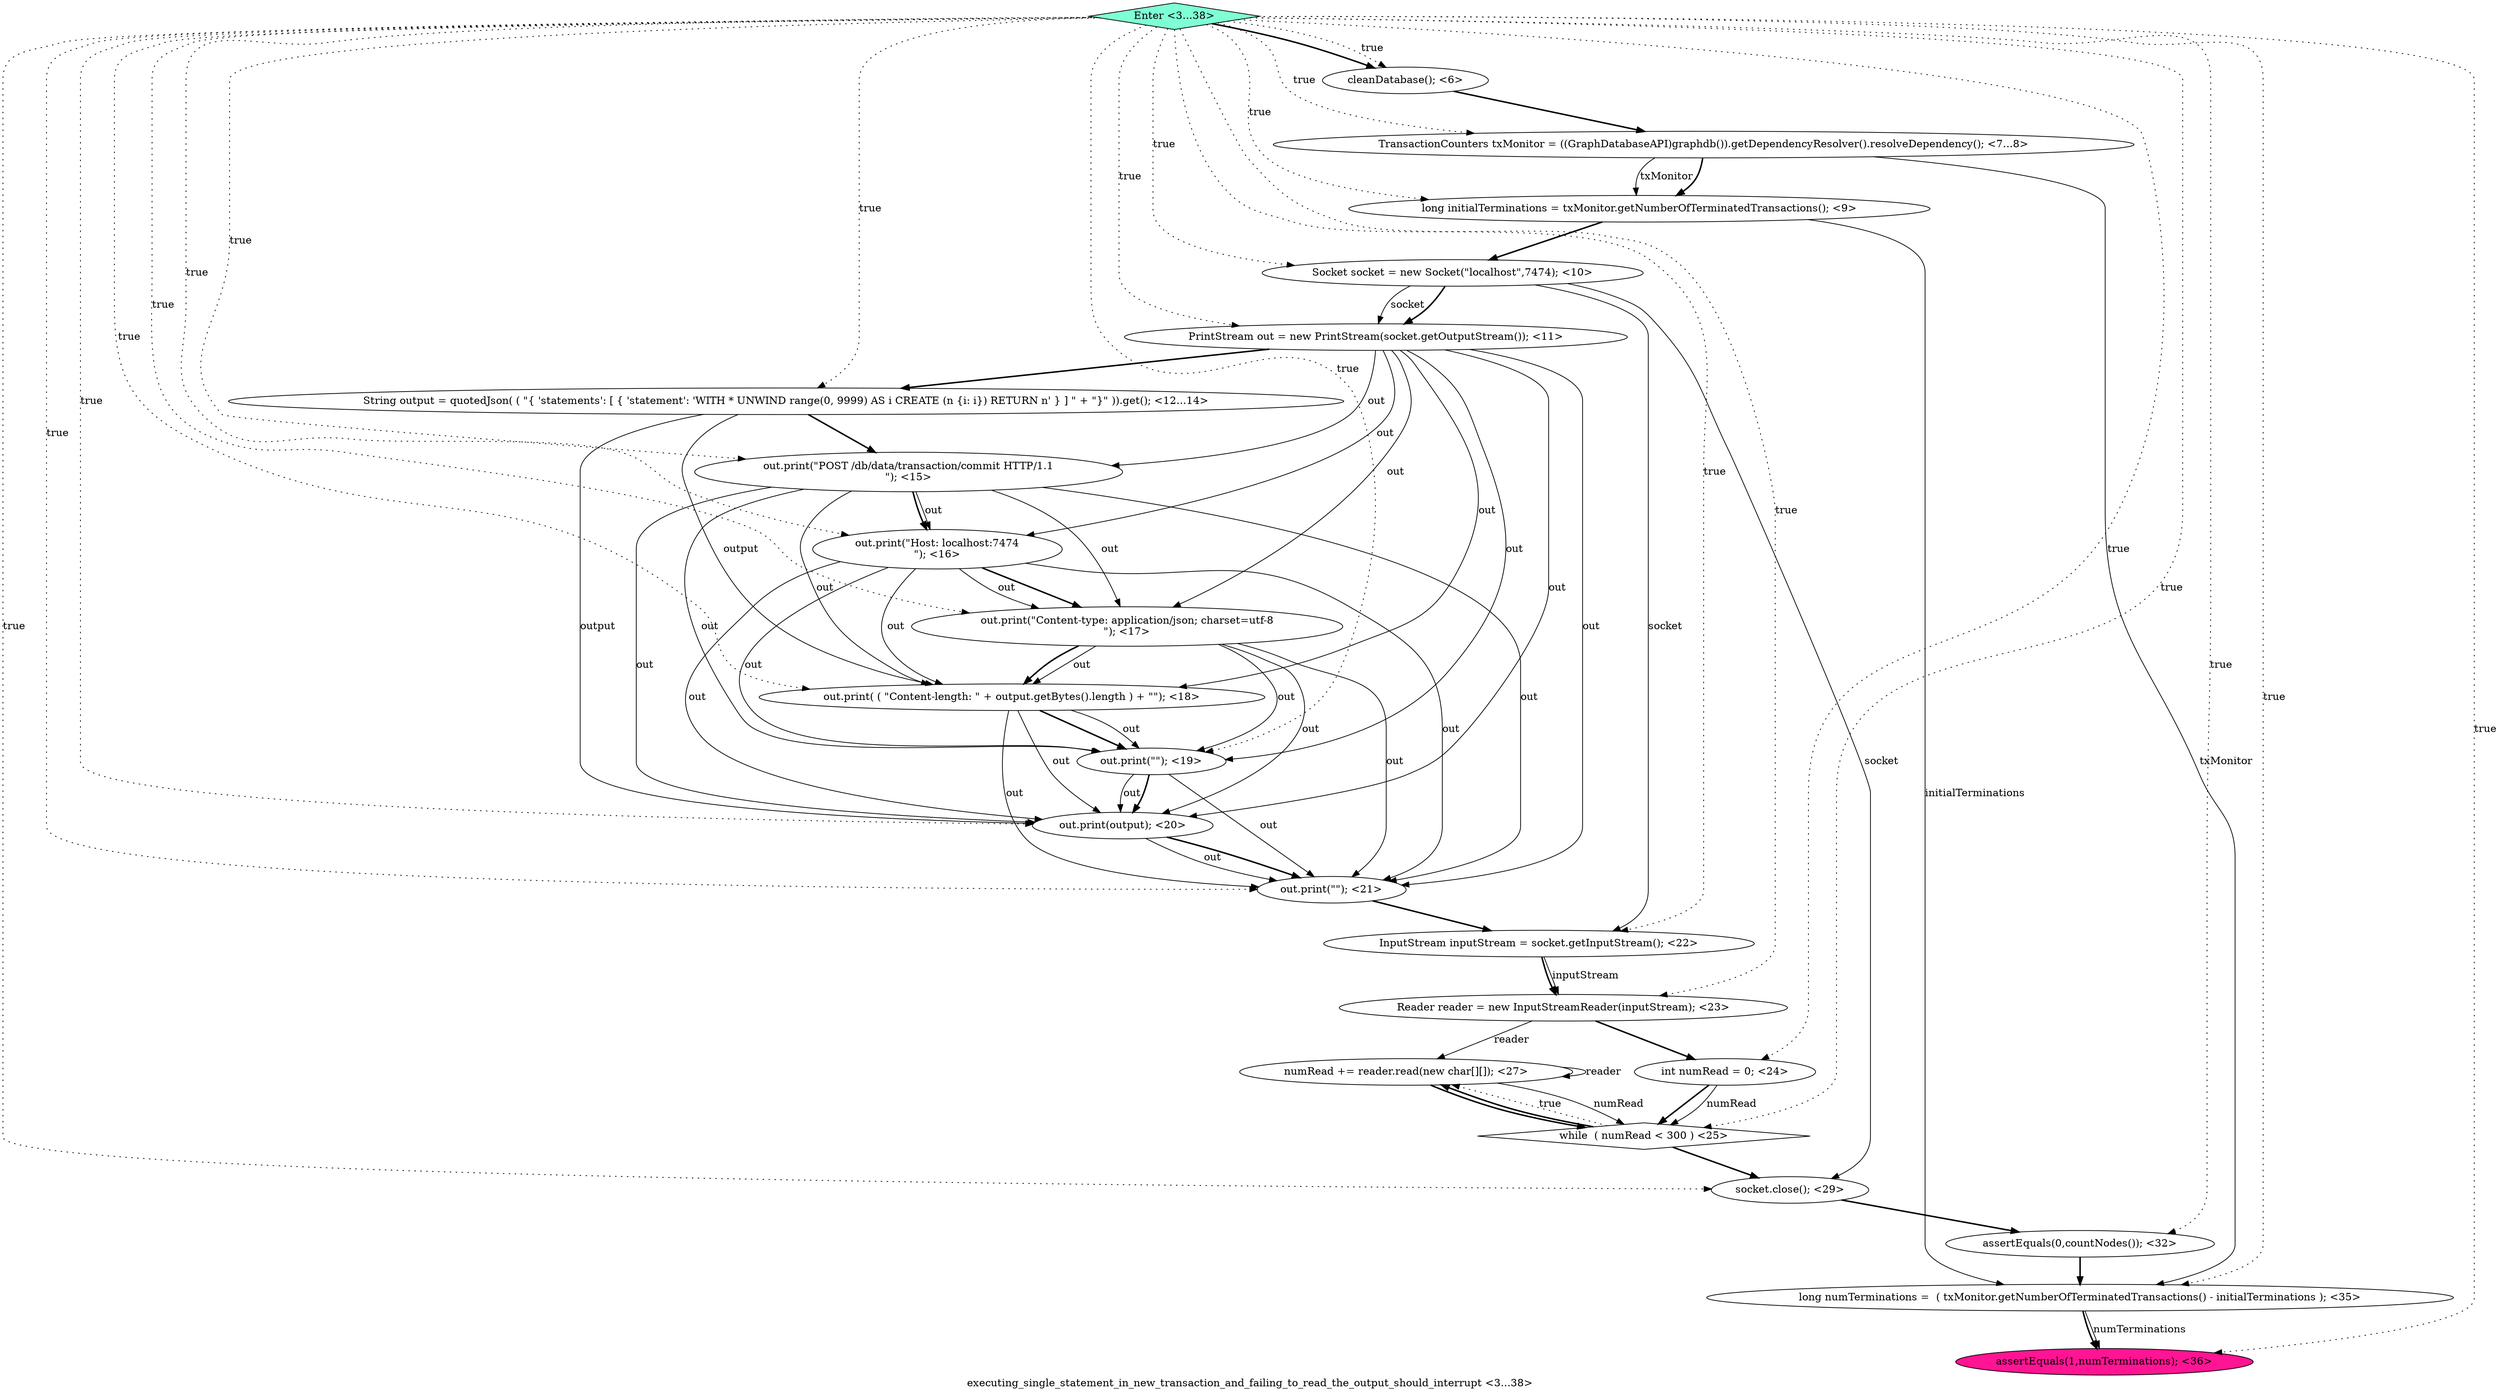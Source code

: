 digraph PDG {
label = "executing_single_statement_in_new_transaction_and_failing_to_read_the_output_should_interrupt <3...38>";
0.17 [style = filled, label = "numRead += reader.read(new char[][]); <27>", fillcolor = white, shape = ellipse];
0.3 [style = filled, label = "Socket socket = new Socket(\"localhost\",7474); <10>", fillcolor = white, shape = ellipse];
0.9 [style = filled, label = "out.print( ( \"Content-length: \" + output.getBytes().length ) + \"
\"); <18>", fillcolor = white, shape = ellipse];
0.18 [style = filled, label = "socket.close(); <29>", fillcolor = white, shape = ellipse];
0.1 [style = filled, label = "TransactionCounters txMonitor = ((GraphDatabaseAPI)graphdb()).getDependencyResolver().resolveDependency(); <7...8>", fillcolor = white, shape = ellipse];
0.7 [style = filled, label = "out.print(\"Host: localhost:7474
\"); <16>", fillcolor = white, shape = ellipse];
0.15 [style = filled, label = "int numRead = 0; <24>", fillcolor = white, shape = ellipse];
0.16 [style = filled, label = "while  ( numRead < 300 ) <25>", fillcolor = white, shape = diamond];
0.4 [style = filled, label = "PrintStream out = new PrintStream(socket.getOutputStream()); <11>", fillcolor = white, shape = ellipse];
0.12 [style = filled, label = "out.print(\"
\"); <21>", fillcolor = white, shape = ellipse];
0.11 [style = filled, label = "out.print(output); <20>", fillcolor = white, shape = ellipse];
0.20 [style = filled, label = "long numTerminations =  ( txMonitor.getNumberOfTerminatedTransactions() - initialTerminations ); <35>", fillcolor = white, shape = ellipse];
0.13 [style = filled, label = "InputStream inputStream = socket.getInputStream(); <22>", fillcolor = white, shape = ellipse];
0.6 [style = filled, label = "out.print(\"POST /db/data/transaction/commit HTTP/1.1
\"); <15>", fillcolor = white, shape = ellipse];
0.14 [style = filled, label = "Reader reader = new InputStreamReader(inputStream); <23>", fillcolor = white, shape = ellipse];
0.19 [style = filled, label = "assertEquals(0,countNodes()); <32>", fillcolor = white, shape = ellipse];
0.21 [style = filled, label = "assertEquals(1,numTerminations); <36>", fillcolor = deeppink, shape = ellipse];
0.0 [style = filled, label = "cleanDatabase(); <6>", fillcolor = white, shape = ellipse];
0.2 [style = filled, label = "long initialTerminations = txMonitor.getNumberOfTerminatedTransactions(); <9>", fillcolor = white, shape = ellipse];
0.5 [style = filled, label = "String output = quotedJson( ( \"{ 'statements': [ { 'statement': 'WITH * UNWIND range(0, 9999) AS i CREATE (n {i: i}) RETURN n' } ] \" + \"}\" )).get(); <12...14>", fillcolor = white, shape = ellipse];
0.10 [style = filled, label = "out.print(\"
\"); <19>", fillcolor = white, shape = ellipse];
0.22 [style = filled, label = "Enter <3...38>", fillcolor = aquamarine, shape = diamond];
0.8 [style = filled, label = "out.print(\"Content-type: application/json; charset=utf-8
\"); <17>", fillcolor = white, shape = ellipse];
0.0 -> 0.1 [style = bold, label=""];
0.1 -> 0.2 [style = solid, label="txMonitor"];
0.1 -> 0.2 [style = bold, label=""];
0.1 -> 0.20 [style = solid, label="txMonitor"];
0.2 -> 0.3 [style = bold, label=""];
0.2 -> 0.20 [style = solid, label="initialTerminations"];
0.3 -> 0.4 [style = solid, label="socket"];
0.3 -> 0.4 [style = bold, label=""];
0.3 -> 0.13 [style = solid, label="socket"];
0.3 -> 0.18 [style = solid, label="socket"];
0.4 -> 0.5 [style = bold, label=""];
0.4 -> 0.6 [style = solid, label="out"];
0.4 -> 0.7 [style = solid, label="out"];
0.4 -> 0.8 [style = solid, label="out"];
0.4 -> 0.9 [style = solid, label="out"];
0.4 -> 0.10 [style = solid, label="out"];
0.4 -> 0.11 [style = solid, label="out"];
0.4 -> 0.12 [style = solid, label="out"];
0.5 -> 0.6 [style = bold, label=""];
0.5 -> 0.9 [style = solid, label="output"];
0.5 -> 0.11 [style = solid, label="output"];
0.6 -> 0.7 [style = solid, label="out"];
0.6 -> 0.7 [style = bold, label=""];
0.6 -> 0.8 [style = solid, label="out"];
0.6 -> 0.9 [style = solid, label="out"];
0.6 -> 0.10 [style = solid, label="out"];
0.6 -> 0.11 [style = solid, label="out"];
0.6 -> 0.12 [style = solid, label="out"];
0.7 -> 0.8 [style = solid, label="out"];
0.7 -> 0.8 [style = bold, label=""];
0.7 -> 0.9 [style = solid, label="out"];
0.7 -> 0.10 [style = solid, label="out"];
0.7 -> 0.11 [style = solid, label="out"];
0.7 -> 0.12 [style = solid, label="out"];
0.8 -> 0.9 [style = solid, label="out"];
0.8 -> 0.9 [style = bold, label=""];
0.8 -> 0.10 [style = solid, label="out"];
0.8 -> 0.11 [style = solid, label="out"];
0.8 -> 0.12 [style = solid, label="out"];
0.9 -> 0.10 [style = solid, label="out"];
0.9 -> 0.10 [style = bold, label=""];
0.9 -> 0.11 [style = solid, label="out"];
0.9 -> 0.12 [style = solid, label="out"];
0.10 -> 0.11 [style = solid, label="out"];
0.10 -> 0.11 [style = bold, label=""];
0.10 -> 0.12 [style = solid, label="out"];
0.11 -> 0.12 [style = solid, label="out"];
0.11 -> 0.12 [style = bold, label=""];
0.12 -> 0.13 [style = bold, label=""];
0.13 -> 0.14 [style = solid, label="inputStream"];
0.13 -> 0.14 [style = bold, label=""];
0.14 -> 0.15 [style = bold, label=""];
0.14 -> 0.17 [style = solid, label="reader"];
0.15 -> 0.16 [style = solid, label="numRead"];
0.15 -> 0.16 [style = bold, label=""];
0.16 -> 0.17 [style = dotted, label="true"];
0.16 -> 0.17 [style = bold, label=""];
0.16 -> 0.18 [style = bold, label=""];
0.17 -> 0.16 [style = solid, label="numRead"];
0.17 -> 0.16 [style = bold, label=""];
0.17 -> 0.17 [style = solid, label="reader"];
0.18 -> 0.19 [style = bold, label=""];
0.19 -> 0.20 [style = bold, label=""];
0.20 -> 0.21 [style = solid, label="numTerminations"];
0.20 -> 0.21 [style = bold, label=""];
0.22 -> 0.0 [style = dotted, label="true"];
0.22 -> 0.0 [style = bold, label=""];
0.22 -> 0.1 [style = dotted, label="true"];
0.22 -> 0.2 [style = dotted, label="true"];
0.22 -> 0.3 [style = dotted, label="true"];
0.22 -> 0.4 [style = dotted, label="true"];
0.22 -> 0.5 [style = dotted, label="true"];
0.22 -> 0.6 [style = dotted, label="true"];
0.22 -> 0.7 [style = dotted, label="true"];
0.22 -> 0.8 [style = dotted, label="true"];
0.22 -> 0.9 [style = dotted, label="true"];
0.22 -> 0.10 [style = dotted, label="true"];
0.22 -> 0.11 [style = dotted, label="true"];
0.22 -> 0.12 [style = dotted, label="true"];
0.22 -> 0.13 [style = dotted, label="true"];
0.22 -> 0.14 [style = dotted, label="true"];
0.22 -> 0.15 [style = dotted, label="true"];
0.22 -> 0.16 [style = dotted, label="true"];
0.22 -> 0.18 [style = dotted, label="true"];
0.22 -> 0.19 [style = dotted, label="true"];
0.22 -> 0.20 [style = dotted, label="true"];
0.22 -> 0.21 [style = dotted, label="true"];
}
